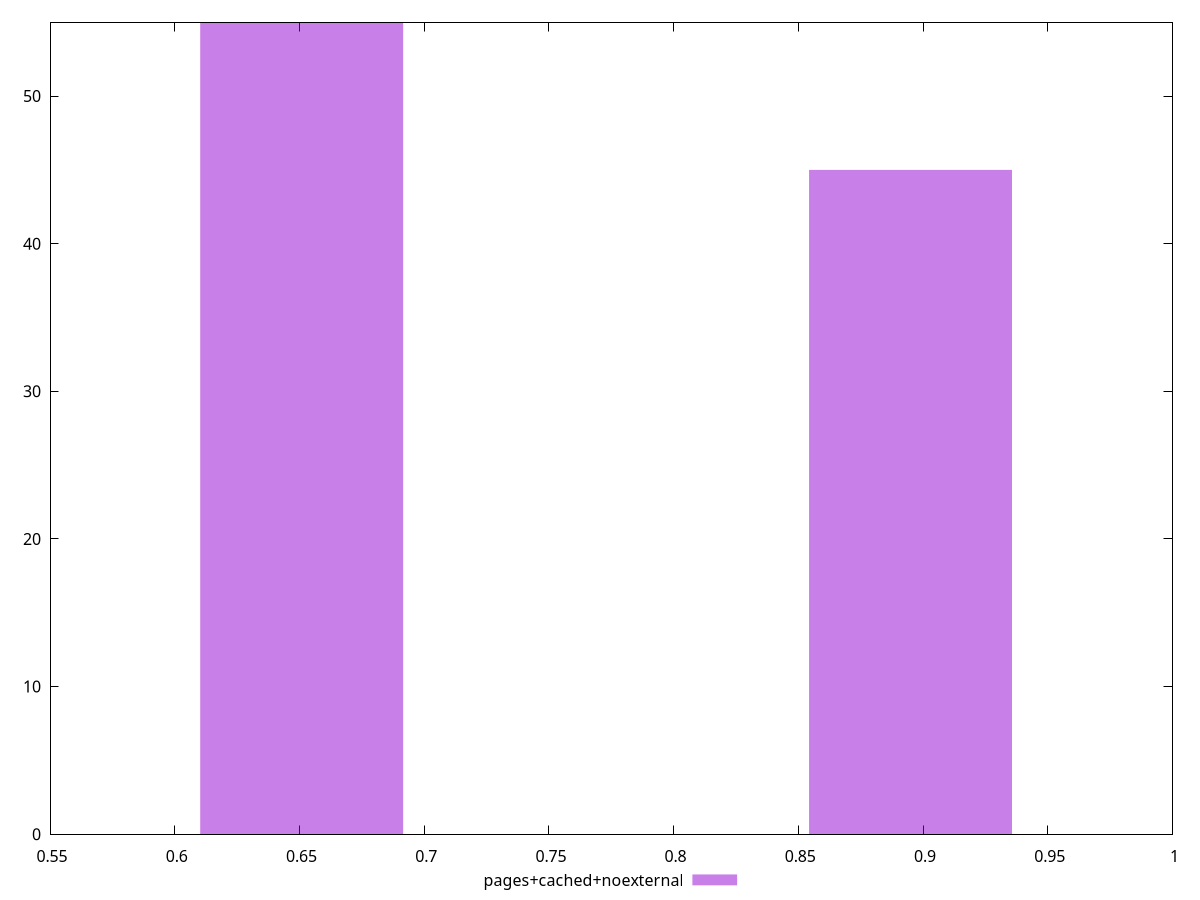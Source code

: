 $_pagesCachedNoexternal <<EOF
0.6508912599374552 55
0.8949754824140009 45
EOF
set key outside below
set terminal pngcairo
set output "report_00005_2020-11-02T22-26-11.212Z/render-blocking-resources/pages+cached+noexternal//hist.png"
set yrange [0:55]
set boxwidth 0.0813614074921819
set style fill transparent solid 0.5 noborder
plot $_pagesCachedNoexternal title "pages+cached+noexternal" with boxes ,